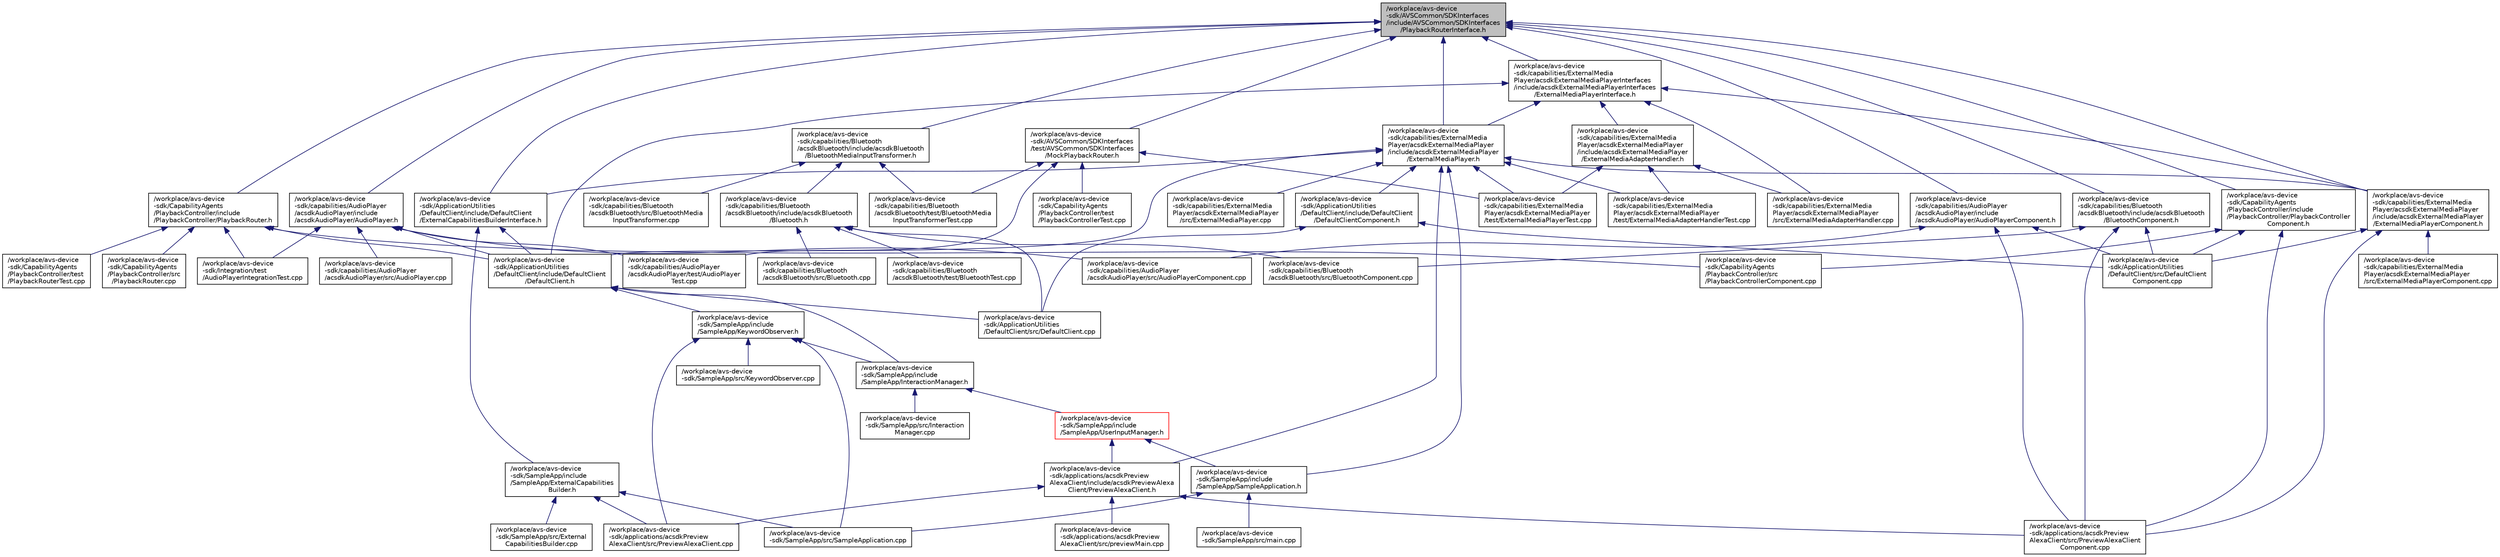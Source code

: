 digraph "/workplace/avs-device-sdk/AVSCommon/SDKInterfaces/include/AVSCommon/SDKInterfaces/PlaybackRouterInterface.h"
{
  edge [fontname="Helvetica",fontsize="10",labelfontname="Helvetica",labelfontsize="10"];
  node [fontname="Helvetica",fontsize="10",shape=record];
  Node7 [label="/workplace/avs-device\l-sdk/AVSCommon/SDKInterfaces\l/include/AVSCommon/SDKInterfaces\l/PlaybackRouterInterface.h",height=0.2,width=0.4,color="black", fillcolor="grey75", style="filled", fontcolor="black"];
  Node7 -> Node8 [dir="back",color="midnightblue",fontsize="10",style="solid",fontname="Helvetica"];
  Node8 [label="/workplace/avs-device\l-sdk/ApplicationUtilities\l/DefaultClient/include/DefaultClient\l/ExternalCapabilitiesBuilderInterface.h",height=0.2,width=0.4,color="black", fillcolor="white", style="filled",URL="$_external_capabilities_builder_interface_8h.html"];
  Node8 -> Node9 [dir="back",color="midnightblue",fontsize="10",style="solid",fontname="Helvetica"];
  Node9 [label="/workplace/avs-device\l-sdk/ApplicationUtilities\l/DefaultClient/include/DefaultClient\l/DefaultClient.h",height=0.2,width=0.4,color="black", fillcolor="white", style="filled",URL="$_default_client_8h.html"];
  Node9 -> Node10 [dir="back",color="midnightblue",fontsize="10",style="solid",fontname="Helvetica"];
  Node10 [label="/workplace/avs-device\l-sdk/ApplicationUtilities\l/DefaultClient/src/DefaultClient.cpp",height=0.2,width=0.4,color="black", fillcolor="white", style="filled",URL="$_default_client_8cpp.html"];
  Node9 -> Node11 [dir="back",color="midnightblue",fontsize="10",style="solid",fontname="Helvetica"];
  Node11 [label="/workplace/avs-device\l-sdk/SampleApp/include\l/SampleApp/InteractionManager.h",height=0.2,width=0.4,color="black", fillcolor="white", style="filled",URL="$_interaction_manager_8h.html"];
  Node11 -> Node12 [dir="back",color="midnightblue",fontsize="10",style="solid",fontname="Helvetica"];
  Node12 [label="/workplace/avs-device\l-sdk/SampleApp/include\l/SampleApp/UserInputManager.h",height=0.2,width=0.4,color="red", fillcolor="white", style="filled",URL="$_user_input_manager_8h.html"];
  Node12 -> Node13 [dir="back",color="midnightblue",fontsize="10",style="solid",fontname="Helvetica"];
  Node13 [label="/workplace/avs-device\l-sdk/applications/acsdkPreview\lAlexaClient/include/acsdkPreviewAlexa\lClient/PreviewAlexaClient.h",height=0.2,width=0.4,color="black", fillcolor="white", style="filled",URL="$_preview_alexa_client_8h.html"];
  Node13 -> Node14 [dir="back",color="midnightblue",fontsize="10",style="solid",fontname="Helvetica"];
  Node14 [label="/workplace/avs-device\l-sdk/applications/acsdkPreview\lAlexaClient/src/PreviewAlexaClient.cpp",height=0.2,width=0.4,color="black", fillcolor="white", style="filled",URL="$_preview_alexa_client_8cpp.html"];
  Node13 -> Node15 [dir="back",color="midnightblue",fontsize="10",style="solid",fontname="Helvetica"];
  Node15 [label="/workplace/avs-device\l-sdk/applications/acsdkPreview\lAlexaClient/src/PreviewAlexaClient\lComponent.cpp",height=0.2,width=0.4,color="black", fillcolor="white", style="filled",URL="$_preview_alexa_client_component_8cpp.html"];
  Node13 -> Node16 [dir="back",color="midnightblue",fontsize="10",style="solid",fontname="Helvetica"];
  Node16 [label="/workplace/avs-device\l-sdk/applications/acsdkPreview\lAlexaClient/src/previewMain.cpp",height=0.2,width=0.4,color="black", fillcolor="white", style="filled",URL="$preview_main_8cpp.html"];
  Node12 -> Node17 [dir="back",color="midnightblue",fontsize="10",style="solid",fontname="Helvetica"];
  Node17 [label="/workplace/avs-device\l-sdk/SampleApp/include\l/SampleApp/SampleApplication.h",height=0.2,width=0.4,color="black", fillcolor="white", style="filled",URL="$_sample_application_8h.html"];
  Node17 -> Node18 [dir="back",color="midnightblue",fontsize="10",style="solid",fontname="Helvetica"];
  Node18 [label="/workplace/avs-device\l-sdk/SampleApp/src/main.cpp",height=0.2,width=0.4,color="black", fillcolor="white", style="filled",URL="$main_8cpp.html"];
  Node17 -> Node19 [dir="back",color="midnightblue",fontsize="10",style="solid",fontname="Helvetica"];
  Node19 [label="/workplace/avs-device\l-sdk/SampleApp/src/SampleApplication.cpp",height=0.2,width=0.4,color="black", fillcolor="white", style="filled",URL="$_sample_application_8cpp.html"];
  Node11 -> Node21 [dir="back",color="midnightblue",fontsize="10",style="solid",fontname="Helvetica"];
  Node21 [label="/workplace/avs-device\l-sdk/SampleApp/src/Interaction\lManager.cpp",height=0.2,width=0.4,color="black", fillcolor="white", style="filled",URL="$_interaction_manager_8cpp.html"];
  Node9 -> Node22 [dir="back",color="midnightblue",fontsize="10",style="solid",fontname="Helvetica"];
  Node22 [label="/workplace/avs-device\l-sdk/SampleApp/include\l/SampleApp/KeywordObserver.h",height=0.2,width=0.4,color="black", fillcolor="white", style="filled",URL="$_keyword_observer_8h.html"];
  Node22 -> Node14 [dir="back",color="midnightblue",fontsize="10",style="solid",fontname="Helvetica"];
  Node22 -> Node11 [dir="back",color="midnightblue",fontsize="10",style="solid",fontname="Helvetica"];
  Node22 -> Node23 [dir="back",color="midnightblue",fontsize="10",style="solid",fontname="Helvetica"];
  Node23 [label="/workplace/avs-device\l-sdk/SampleApp/src/KeywordObserver.cpp",height=0.2,width=0.4,color="black", fillcolor="white", style="filled",URL="$_keyword_observer_8cpp.html"];
  Node22 -> Node19 [dir="back",color="midnightblue",fontsize="10",style="solid",fontname="Helvetica"];
  Node8 -> Node24 [dir="back",color="midnightblue",fontsize="10",style="solid",fontname="Helvetica"];
  Node24 [label="/workplace/avs-device\l-sdk/SampleApp/include\l/SampleApp/ExternalCapabilities\lBuilder.h",height=0.2,width=0.4,color="black", fillcolor="white", style="filled",URL="$_external_capabilities_builder_8h.html"];
  Node24 -> Node14 [dir="back",color="midnightblue",fontsize="10",style="solid",fontname="Helvetica"];
  Node24 -> Node25 [dir="back",color="midnightblue",fontsize="10",style="solid",fontname="Helvetica"];
  Node25 [label="/workplace/avs-device\l-sdk/SampleApp/src/External\lCapabilitiesBuilder.cpp",height=0.2,width=0.4,color="black", fillcolor="white", style="filled",URL="$_external_capabilities_builder_8cpp.html"];
  Node24 -> Node19 [dir="back",color="midnightblue",fontsize="10",style="solid",fontname="Helvetica"];
  Node7 -> Node26 [dir="back",color="midnightblue",fontsize="10",style="solid",fontname="Helvetica"];
  Node26 [label="/workplace/avs-device\l-sdk/AVSCommon/SDKInterfaces\l/test/AVSCommon/SDKInterfaces\l/MockPlaybackRouter.h",height=0.2,width=0.4,color="black", fillcolor="white", style="filled",URL="$_mock_playback_router_8h.html"];
  Node26 -> Node27 [dir="back",color="midnightblue",fontsize="10",style="solid",fontname="Helvetica"];
  Node27 [label="/workplace/avs-device\l-sdk/capabilities/AudioPlayer\l/acsdkAudioPlayer/test/AudioPlayer\lTest.cpp",height=0.2,width=0.4,color="black", fillcolor="white", style="filled",URL="$_audio_player_test_8cpp.html"];
  Node26 -> Node28 [dir="back",color="midnightblue",fontsize="10",style="solid",fontname="Helvetica"];
  Node28 [label="/workplace/avs-device\l-sdk/capabilities/Bluetooth\l/acsdkBluetooth/test/BluetoothMedia\lInputTransformerTest.cpp",height=0.2,width=0.4,color="black", fillcolor="white", style="filled",URL="$_bluetooth_media_input_transformer_test_8cpp.html"];
  Node26 -> Node29 [dir="back",color="midnightblue",fontsize="10",style="solid",fontname="Helvetica"];
  Node29 [label="/workplace/avs-device\l-sdk/capabilities/ExternalMedia\lPlayer/acsdkExternalMediaPlayer\l/test/ExternalMediaPlayerTest.cpp",height=0.2,width=0.4,color="black", fillcolor="white", style="filled",URL="$_external_media_player_test_8cpp.html"];
  Node26 -> Node30 [dir="back",color="midnightblue",fontsize="10",style="solid",fontname="Helvetica"];
  Node30 [label="/workplace/avs-device\l-sdk/CapabilityAgents\l/PlaybackController/test\l/PlaybackControllerTest.cpp",height=0.2,width=0.4,color="black", fillcolor="white", style="filled",URL="$_playback_controller_test_8cpp.html"];
  Node7 -> Node31 [dir="back",color="midnightblue",fontsize="10",style="solid",fontname="Helvetica"];
  Node31 [label="/workplace/avs-device\l-sdk/capabilities/AudioPlayer\l/acsdkAudioPlayer/include\l/acsdkAudioPlayer/AudioPlayer.h",height=0.2,width=0.4,color="black", fillcolor="white", style="filled",URL="$_audio_player_8h.html"];
  Node31 -> Node9 [dir="back",color="midnightblue",fontsize="10",style="solid",fontname="Helvetica"];
  Node31 -> Node32 [dir="back",color="midnightblue",fontsize="10",style="solid",fontname="Helvetica"];
  Node32 [label="/workplace/avs-device\l-sdk/capabilities/AudioPlayer\l/acsdkAudioPlayer/src/AudioPlayer.cpp",height=0.2,width=0.4,color="black", fillcolor="white", style="filled",URL="$_audio_player_8cpp.html"];
  Node31 -> Node33 [dir="back",color="midnightblue",fontsize="10",style="solid",fontname="Helvetica"];
  Node33 [label="/workplace/avs-device\l-sdk/capabilities/AudioPlayer\l/acsdkAudioPlayer/src/AudioPlayerComponent.cpp",height=0.2,width=0.4,color="black", fillcolor="white", style="filled",URL="$_audio_player_component_8cpp.html"];
  Node31 -> Node27 [dir="back",color="midnightblue",fontsize="10",style="solid",fontname="Helvetica"];
  Node31 -> Node34 [dir="back",color="midnightblue",fontsize="10",style="solid",fontname="Helvetica"];
  Node34 [label="/workplace/avs-device\l-sdk/Integration/test\l/AudioPlayerIntegrationTest.cpp",height=0.2,width=0.4,color="black", fillcolor="white", style="filled",URL="$_audio_player_integration_test_8cpp.html"];
  Node7 -> Node35 [dir="back",color="midnightblue",fontsize="10",style="solid",fontname="Helvetica"];
  Node35 [label="/workplace/avs-device\l-sdk/capabilities/AudioPlayer\l/acsdkAudioPlayer/include\l/acsdkAudioPlayer/AudioPlayerComponent.h",height=0.2,width=0.4,color="black", fillcolor="white", style="filled",URL="$_audio_player_component_8h.html"];
  Node35 -> Node15 [dir="back",color="midnightblue",fontsize="10",style="solid",fontname="Helvetica"];
  Node35 -> Node36 [dir="back",color="midnightblue",fontsize="10",style="solid",fontname="Helvetica"];
  Node36 [label="/workplace/avs-device\l-sdk/ApplicationUtilities\l/DefaultClient/src/DefaultClient\lComponent.cpp",height=0.2,width=0.4,color="black", fillcolor="white", style="filled",URL="$_default_client_component_8cpp.html"];
  Node35 -> Node33 [dir="back",color="midnightblue",fontsize="10",style="solid",fontname="Helvetica"];
  Node7 -> Node37 [dir="back",color="midnightblue",fontsize="10",style="solid",fontname="Helvetica"];
  Node37 [label="/workplace/avs-device\l-sdk/capabilities/Bluetooth\l/acsdkBluetooth/include/acsdkBluetooth\l/BluetoothComponent.h",height=0.2,width=0.4,color="black", fillcolor="white", style="filled",URL="$_bluetooth_component_8h.html"];
  Node37 -> Node15 [dir="back",color="midnightblue",fontsize="10",style="solid",fontname="Helvetica"];
  Node37 -> Node36 [dir="back",color="midnightblue",fontsize="10",style="solid",fontname="Helvetica"];
  Node37 -> Node38 [dir="back",color="midnightblue",fontsize="10",style="solid",fontname="Helvetica"];
  Node38 [label="/workplace/avs-device\l-sdk/capabilities/Bluetooth\l/acsdkBluetooth/src/BluetoothComponent.cpp",height=0.2,width=0.4,color="black", fillcolor="white", style="filled",URL="$_bluetooth_component_8cpp.html"];
  Node7 -> Node39 [dir="back",color="midnightblue",fontsize="10",style="solid",fontname="Helvetica"];
  Node39 [label="/workplace/avs-device\l-sdk/capabilities/Bluetooth\l/acsdkBluetooth/include/acsdkBluetooth\l/BluetoothMediaInputTransformer.h",height=0.2,width=0.4,color="black", fillcolor="white", style="filled",URL="$_bluetooth_media_input_transformer_8h.html"];
  Node39 -> Node40 [dir="back",color="midnightblue",fontsize="10",style="solid",fontname="Helvetica"];
  Node40 [label="/workplace/avs-device\l-sdk/capabilities/Bluetooth\l/acsdkBluetooth/include/acsdkBluetooth\l/Bluetooth.h",height=0.2,width=0.4,color="black", fillcolor="white", style="filled",URL="$_bluetooth_8h.html"];
  Node40 -> Node10 [dir="back",color="midnightblue",fontsize="10",style="solid",fontname="Helvetica"];
  Node40 -> Node41 [dir="back",color="midnightblue",fontsize="10",style="solid",fontname="Helvetica"];
  Node41 [label="/workplace/avs-device\l-sdk/capabilities/Bluetooth\l/acsdkBluetooth/src/Bluetooth.cpp",height=0.2,width=0.4,color="black", fillcolor="white", style="filled",URL="$_bluetooth_8cpp.html"];
  Node40 -> Node38 [dir="back",color="midnightblue",fontsize="10",style="solid",fontname="Helvetica"];
  Node40 -> Node42 [dir="back",color="midnightblue",fontsize="10",style="solid",fontname="Helvetica"];
  Node42 [label="/workplace/avs-device\l-sdk/capabilities/Bluetooth\l/acsdkBluetooth/test/BluetoothTest.cpp",height=0.2,width=0.4,color="black", fillcolor="white", style="filled",URL="$_bluetooth_test_8cpp.html"];
  Node39 -> Node43 [dir="back",color="midnightblue",fontsize="10",style="solid",fontname="Helvetica"];
  Node43 [label="/workplace/avs-device\l-sdk/capabilities/Bluetooth\l/acsdkBluetooth/src/BluetoothMedia\lInputTransformer.cpp",height=0.2,width=0.4,color="black", fillcolor="white", style="filled",URL="$_bluetooth_media_input_transformer_8cpp.html"];
  Node39 -> Node28 [dir="back",color="midnightblue",fontsize="10",style="solid",fontname="Helvetica"];
  Node7 -> Node44 [dir="back",color="midnightblue",fontsize="10",style="solid",fontname="Helvetica"];
  Node44 [label="/workplace/avs-device\l-sdk/capabilities/ExternalMedia\lPlayer/acsdkExternalMediaPlayer\l/include/acsdkExternalMediaPlayer\l/ExternalMediaPlayer.h",height=0.2,width=0.4,color="black", fillcolor="white", style="filled",URL="$_external_media_player_8h.html"];
  Node44 -> Node13 [dir="back",color="midnightblue",fontsize="10",style="solid",fontname="Helvetica"];
  Node44 -> Node9 [dir="back",color="midnightblue",fontsize="10",style="solid",fontname="Helvetica"];
  Node44 -> Node45 [dir="back",color="midnightblue",fontsize="10",style="solid",fontname="Helvetica"];
  Node45 [label="/workplace/avs-device\l-sdk/ApplicationUtilities\l/DefaultClient/include/DefaultClient\l/DefaultClientComponent.h",height=0.2,width=0.4,color="black", fillcolor="white", style="filled",URL="$_default_client_component_8h.html"];
  Node45 -> Node10 [dir="back",color="midnightblue",fontsize="10",style="solid",fontname="Helvetica"];
  Node45 -> Node36 [dir="back",color="midnightblue",fontsize="10",style="solid",fontname="Helvetica"];
  Node44 -> Node8 [dir="back",color="midnightblue",fontsize="10",style="solid",fontname="Helvetica"];
  Node44 -> Node46 [dir="back",color="midnightblue",fontsize="10",style="solid",fontname="Helvetica"];
  Node46 [label="/workplace/avs-device\l-sdk/capabilities/ExternalMedia\lPlayer/acsdkExternalMediaPlayer\l/include/acsdkExternalMediaPlayer\l/ExternalMediaPlayerComponent.h",height=0.2,width=0.4,color="black", fillcolor="white", style="filled",URL="$_external_media_player_component_8h.html"];
  Node46 -> Node15 [dir="back",color="midnightblue",fontsize="10",style="solid",fontname="Helvetica"];
  Node46 -> Node36 [dir="back",color="midnightblue",fontsize="10",style="solid",fontname="Helvetica"];
  Node46 -> Node47 [dir="back",color="midnightblue",fontsize="10",style="solid",fontname="Helvetica"];
  Node47 [label="/workplace/avs-device\l-sdk/capabilities/ExternalMedia\lPlayer/acsdkExternalMediaPlayer\l/src/ExternalMediaPlayerComponent.cpp",height=0.2,width=0.4,color="black", fillcolor="white", style="filled",URL="$_external_media_player_component_8cpp.html"];
  Node44 -> Node48 [dir="back",color="midnightblue",fontsize="10",style="solid",fontname="Helvetica"];
  Node48 [label="/workplace/avs-device\l-sdk/capabilities/ExternalMedia\lPlayer/acsdkExternalMediaPlayer\l/src/ExternalMediaPlayer.cpp",height=0.2,width=0.4,color="black", fillcolor="white", style="filled",URL="$_external_media_player_8cpp.html"];
  Node44 -> Node49 [dir="back",color="midnightblue",fontsize="10",style="solid",fontname="Helvetica"];
  Node49 [label="/workplace/avs-device\l-sdk/capabilities/ExternalMedia\lPlayer/acsdkExternalMediaPlayer\l/test/ExternalMediaAdapterHandlerTest.cpp",height=0.2,width=0.4,color="black", fillcolor="white", style="filled",URL="$_external_media_adapter_handler_test_8cpp.html"];
  Node44 -> Node29 [dir="back",color="midnightblue",fontsize="10",style="solid",fontname="Helvetica"];
  Node44 -> Node17 [dir="back",color="midnightblue",fontsize="10",style="solid",fontname="Helvetica"];
  Node7 -> Node46 [dir="back",color="midnightblue",fontsize="10",style="solid",fontname="Helvetica"];
  Node7 -> Node50 [dir="back",color="midnightblue",fontsize="10",style="solid",fontname="Helvetica"];
  Node50 [label="/workplace/avs-device\l-sdk/capabilities/ExternalMedia\lPlayer/acsdkExternalMediaPlayerInterfaces\l/include/acsdkExternalMediaPlayerInterfaces\l/ExternalMediaPlayerInterface.h",height=0.2,width=0.4,color="black", fillcolor="white", style="filled",URL="$_external_media_player_interface_8h.html"];
  Node50 -> Node9 [dir="back",color="midnightblue",fontsize="10",style="solid",fontname="Helvetica"];
  Node50 -> Node51 [dir="back",color="midnightblue",fontsize="10",style="solid",fontname="Helvetica"];
  Node51 [label="/workplace/avs-device\l-sdk/capabilities/ExternalMedia\lPlayer/acsdkExternalMediaPlayer\l/include/acsdkExternalMediaPlayer\l/ExternalMediaAdapterHandler.h",height=0.2,width=0.4,color="black", fillcolor="white", style="filled",URL="$_external_media_adapter_handler_8h.html"];
  Node51 -> Node52 [dir="back",color="midnightblue",fontsize="10",style="solid",fontname="Helvetica"];
  Node52 [label="/workplace/avs-device\l-sdk/capabilities/ExternalMedia\lPlayer/acsdkExternalMediaPlayer\l/src/ExternalMediaAdapterHandler.cpp",height=0.2,width=0.4,color="black", fillcolor="white", style="filled",URL="$_external_media_adapter_handler_8cpp.html"];
  Node51 -> Node49 [dir="back",color="midnightblue",fontsize="10",style="solid",fontname="Helvetica"];
  Node51 -> Node29 [dir="back",color="midnightblue",fontsize="10",style="solid",fontname="Helvetica"];
  Node50 -> Node44 [dir="back",color="midnightblue",fontsize="10",style="solid",fontname="Helvetica"];
  Node50 -> Node46 [dir="back",color="midnightblue",fontsize="10",style="solid",fontname="Helvetica"];
  Node50 -> Node52 [dir="back",color="midnightblue",fontsize="10",style="solid",fontname="Helvetica"];
  Node7 -> Node53 [dir="back",color="midnightblue",fontsize="10",style="solid",fontname="Helvetica"];
  Node53 [label="/workplace/avs-device\l-sdk/CapabilityAgents\l/PlaybackController/include\l/PlaybackController/PlaybackController\lComponent.h",height=0.2,width=0.4,color="black", fillcolor="white", style="filled",URL="$_playback_controller_component_8h.html"];
  Node53 -> Node15 [dir="back",color="midnightblue",fontsize="10",style="solid",fontname="Helvetica"];
  Node53 -> Node36 [dir="back",color="midnightblue",fontsize="10",style="solid",fontname="Helvetica"];
  Node53 -> Node54 [dir="back",color="midnightblue",fontsize="10",style="solid",fontname="Helvetica"];
  Node54 [label="/workplace/avs-device\l-sdk/CapabilityAgents\l/PlaybackController/src\l/PlaybackControllerComponent.cpp",height=0.2,width=0.4,color="black", fillcolor="white", style="filled",URL="$_playback_controller_component_8cpp.html"];
  Node7 -> Node55 [dir="back",color="midnightblue",fontsize="10",style="solid",fontname="Helvetica"];
  Node55 [label="/workplace/avs-device\l-sdk/CapabilityAgents\l/PlaybackController/include\l/PlaybackController/PlaybackRouter.h",height=0.2,width=0.4,color="black", fillcolor="white", style="filled",URL="$_playback_router_8h.html"];
  Node55 -> Node9 [dir="back",color="midnightblue",fontsize="10",style="solid",fontname="Helvetica"];
  Node55 -> Node54 [dir="back",color="midnightblue",fontsize="10",style="solid",fontname="Helvetica"];
  Node55 -> Node56 [dir="back",color="midnightblue",fontsize="10",style="solid",fontname="Helvetica"];
  Node56 [label="/workplace/avs-device\l-sdk/CapabilityAgents\l/PlaybackController/src\l/PlaybackRouter.cpp",height=0.2,width=0.4,color="black", fillcolor="white", style="filled",URL="$_playback_router_8cpp.html"];
  Node55 -> Node57 [dir="back",color="midnightblue",fontsize="10",style="solid",fontname="Helvetica"];
  Node57 [label="/workplace/avs-device\l-sdk/CapabilityAgents\l/PlaybackController/test\l/PlaybackRouterTest.cpp",height=0.2,width=0.4,color="black", fillcolor="white", style="filled",URL="$_playback_router_test_8cpp.html"];
  Node55 -> Node34 [dir="back",color="midnightblue",fontsize="10",style="solid",fontname="Helvetica"];
}
